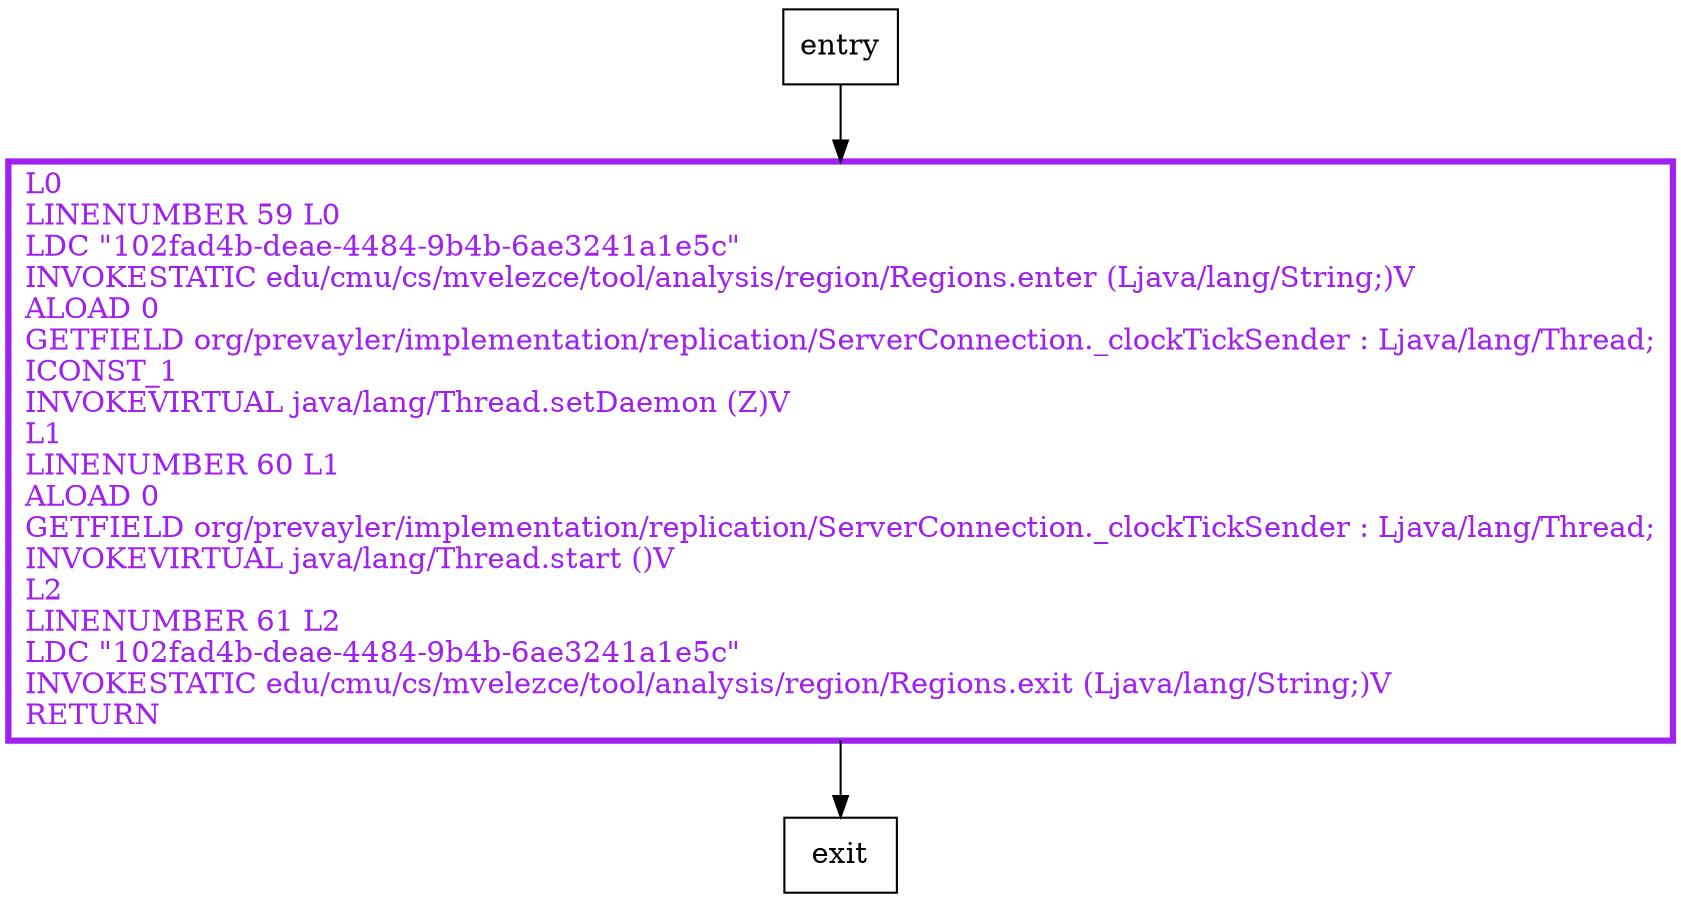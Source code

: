 digraph startSendingClockTicks {
node [shape=record];
798539794 [label="L0\lLINENUMBER 59 L0\lLDC \"102fad4b-deae-4484-9b4b-6ae3241a1e5c\"\lINVOKESTATIC edu/cmu/cs/mvelezce/tool/analysis/region/Regions.enter (Ljava/lang/String;)V\lALOAD 0\lGETFIELD org/prevayler/implementation/replication/ServerConnection._clockTickSender : Ljava/lang/Thread;\lICONST_1\lINVOKEVIRTUAL java/lang/Thread.setDaemon (Z)V\lL1\lLINENUMBER 60 L1\lALOAD 0\lGETFIELD org/prevayler/implementation/replication/ServerConnection._clockTickSender : Ljava/lang/Thread;\lINVOKEVIRTUAL java/lang/Thread.start ()V\lL2\lLINENUMBER 61 L2\lLDC \"102fad4b-deae-4484-9b4b-6ae3241a1e5c\"\lINVOKESTATIC edu/cmu/cs/mvelezce/tool/analysis/region/Regions.exit (Ljava/lang/String;)V\lRETURN\l"];
entry;
exit;
entry -> 798539794;
798539794 -> exit;
798539794[fontcolor="purple", penwidth=3, color="purple"];
}
